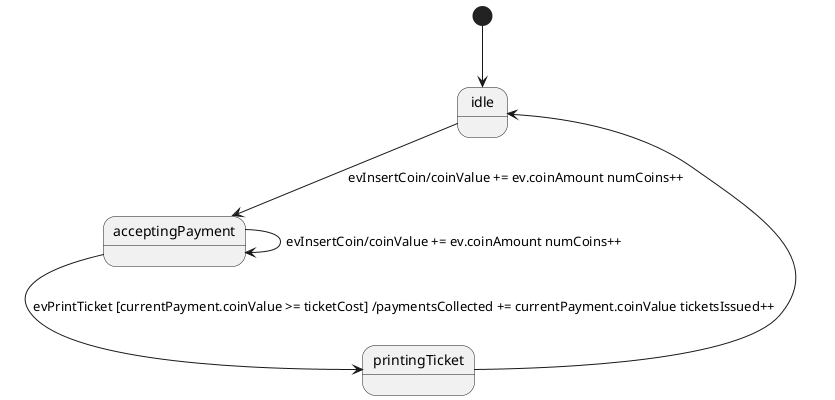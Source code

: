 @startuml
[*] --> idle
idle --> acceptingPayment : evInsertCoin/coinValue += ev.coinAmount numCoins++
acceptingPayment --> acceptingPayment : evInsertCoin/coinValue += ev.coinAmount numCoins++
acceptingPayment --> printingTicket : evPrintTicket [currentPayment.coinValue >= ticketCost] /paymentsCollected += currentPayment.coinValue ticketsIssued++
printingTicket --> idle
@enduml
